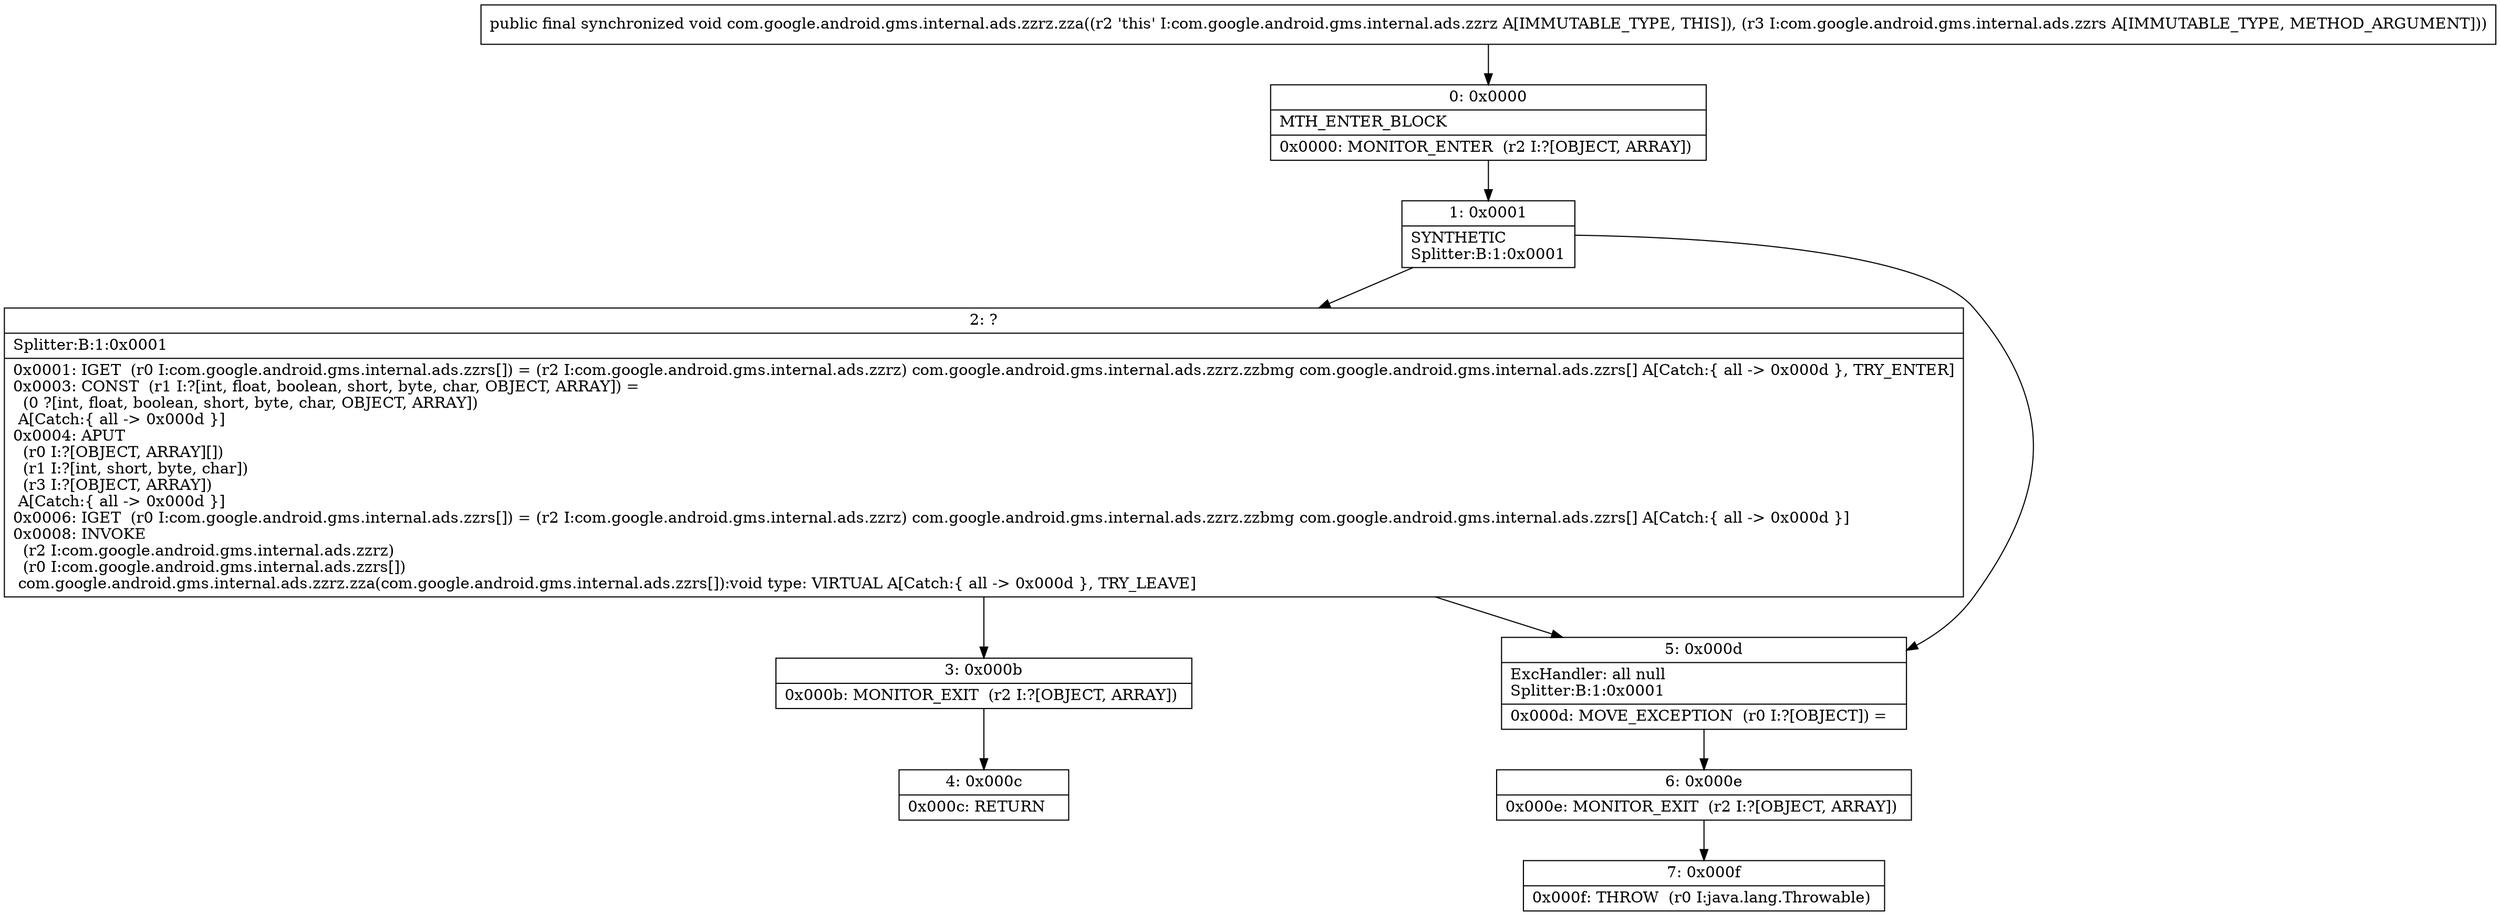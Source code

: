 digraph "CFG forcom.google.android.gms.internal.ads.zzrz.zza(Lcom\/google\/android\/gms\/internal\/ads\/zzrs;)V" {
Node_0 [shape=record,label="{0\:\ 0x0000|MTH_ENTER_BLOCK\l|0x0000: MONITOR_ENTER  (r2 I:?[OBJECT, ARRAY]) \l}"];
Node_1 [shape=record,label="{1\:\ 0x0001|SYNTHETIC\lSplitter:B:1:0x0001\l}"];
Node_2 [shape=record,label="{2\:\ ?|Splitter:B:1:0x0001\l|0x0001: IGET  (r0 I:com.google.android.gms.internal.ads.zzrs[]) = (r2 I:com.google.android.gms.internal.ads.zzrz) com.google.android.gms.internal.ads.zzrz.zzbmg com.google.android.gms.internal.ads.zzrs[] A[Catch:\{ all \-\> 0x000d \}, TRY_ENTER]\l0x0003: CONST  (r1 I:?[int, float, boolean, short, byte, char, OBJECT, ARRAY]) = \l  (0 ?[int, float, boolean, short, byte, char, OBJECT, ARRAY])\l A[Catch:\{ all \-\> 0x000d \}]\l0x0004: APUT  \l  (r0 I:?[OBJECT, ARRAY][])\l  (r1 I:?[int, short, byte, char])\l  (r3 I:?[OBJECT, ARRAY])\l A[Catch:\{ all \-\> 0x000d \}]\l0x0006: IGET  (r0 I:com.google.android.gms.internal.ads.zzrs[]) = (r2 I:com.google.android.gms.internal.ads.zzrz) com.google.android.gms.internal.ads.zzrz.zzbmg com.google.android.gms.internal.ads.zzrs[] A[Catch:\{ all \-\> 0x000d \}]\l0x0008: INVOKE  \l  (r2 I:com.google.android.gms.internal.ads.zzrz)\l  (r0 I:com.google.android.gms.internal.ads.zzrs[])\l com.google.android.gms.internal.ads.zzrz.zza(com.google.android.gms.internal.ads.zzrs[]):void type: VIRTUAL A[Catch:\{ all \-\> 0x000d \}, TRY_LEAVE]\l}"];
Node_3 [shape=record,label="{3\:\ 0x000b|0x000b: MONITOR_EXIT  (r2 I:?[OBJECT, ARRAY]) \l}"];
Node_4 [shape=record,label="{4\:\ 0x000c|0x000c: RETURN   \l}"];
Node_5 [shape=record,label="{5\:\ 0x000d|ExcHandler: all null\lSplitter:B:1:0x0001\l|0x000d: MOVE_EXCEPTION  (r0 I:?[OBJECT]) =  \l}"];
Node_6 [shape=record,label="{6\:\ 0x000e|0x000e: MONITOR_EXIT  (r2 I:?[OBJECT, ARRAY]) \l}"];
Node_7 [shape=record,label="{7\:\ 0x000f|0x000f: THROW  (r0 I:java.lang.Throwable) \l}"];
MethodNode[shape=record,label="{public final synchronized void com.google.android.gms.internal.ads.zzrz.zza((r2 'this' I:com.google.android.gms.internal.ads.zzrz A[IMMUTABLE_TYPE, THIS]), (r3 I:com.google.android.gms.internal.ads.zzrs A[IMMUTABLE_TYPE, METHOD_ARGUMENT])) }"];
MethodNode -> Node_0;
Node_0 -> Node_1;
Node_1 -> Node_2;
Node_1 -> Node_5;
Node_2 -> Node_3;
Node_2 -> Node_5;
Node_3 -> Node_4;
Node_5 -> Node_6;
Node_6 -> Node_7;
}

